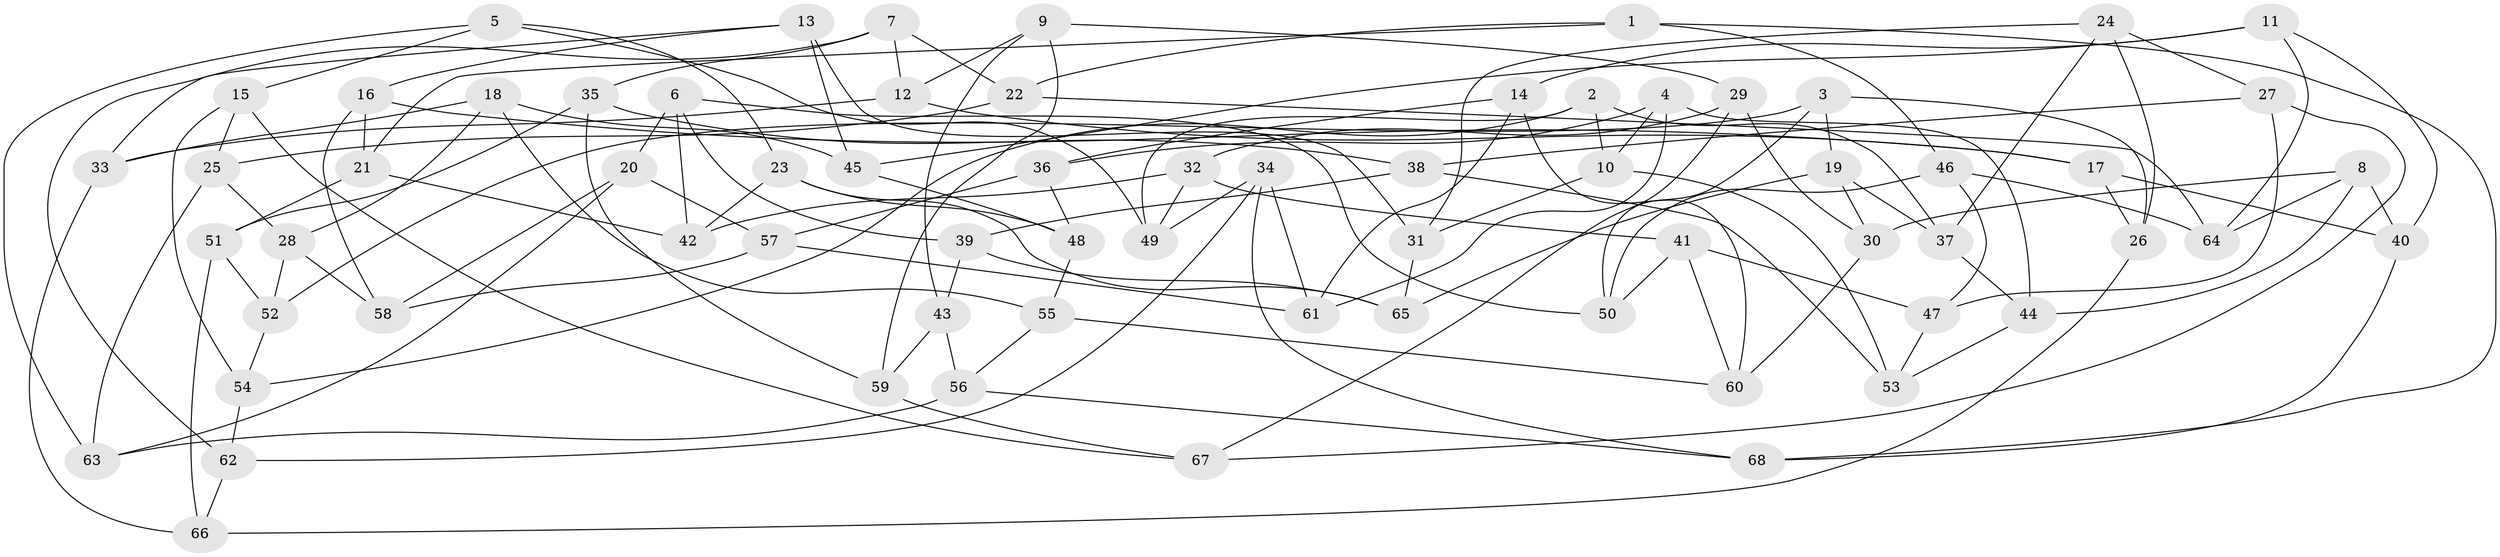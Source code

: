 // Generated by graph-tools (version 1.1) at 2025/57/03/09/25 04:57:41]
// undirected, 68 vertices, 136 edges
graph export_dot {
graph [start="1"]
  node [color=gray90,style=filled];
  1;
  2;
  3;
  4;
  5;
  6;
  7;
  8;
  9;
  10;
  11;
  12;
  13;
  14;
  15;
  16;
  17;
  18;
  19;
  20;
  21;
  22;
  23;
  24;
  25;
  26;
  27;
  28;
  29;
  30;
  31;
  32;
  33;
  34;
  35;
  36;
  37;
  38;
  39;
  40;
  41;
  42;
  43;
  44;
  45;
  46;
  47;
  48;
  49;
  50;
  51;
  52;
  53;
  54;
  55;
  56;
  57;
  58;
  59;
  60;
  61;
  62;
  63;
  64;
  65;
  66;
  67;
  68;
  1 -- 68;
  1 -- 21;
  1 -- 46;
  1 -- 22;
  2 -- 49;
  2 -- 10;
  2 -- 37;
  2 -- 54;
  3 -- 52;
  3 -- 26;
  3 -- 50;
  3 -- 19;
  4 -- 44;
  4 -- 10;
  4 -- 36;
  4 -- 61;
  5 -- 15;
  5 -- 49;
  5 -- 23;
  5 -- 63;
  6 -- 50;
  6 -- 39;
  6 -- 42;
  6 -- 20;
  7 -- 35;
  7 -- 12;
  7 -- 62;
  7 -- 22;
  8 -- 40;
  8 -- 64;
  8 -- 44;
  8 -- 30;
  9 -- 59;
  9 -- 29;
  9 -- 43;
  9 -- 12;
  10 -- 53;
  10 -- 31;
  11 -- 64;
  11 -- 40;
  11 -- 14;
  11 -- 45;
  12 -- 33;
  12 -- 17;
  13 -- 31;
  13 -- 16;
  13 -- 45;
  13 -- 33;
  14 -- 61;
  14 -- 36;
  14 -- 60;
  15 -- 54;
  15 -- 25;
  15 -- 67;
  16 -- 21;
  16 -- 17;
  16 -- 58;
  17 -- 40;
  17 -- 26;
  18 -- 28;
  18 -- 33;
  18 -- 45;
  18 -- 55;
  19 -- 37;
  19 -- 30;
  19 -- 65;
  20 -- 63;
  20 -- 57;
  20 -- 58;
  21 -- 51;
  21 -- 42;
  22 -- 64;
  22 -- 25;
  23 -- 48;
  23 -- 42;
  23 -- 65;
  24 -- 37;
  24 -- 27;
  24 -- 31;
  24 -- 26;
  25 -- 28;
  25 -- 63;
  26 -- 66;
  27 -- 47;
  27 -- 67;
  27 -- 38;
  28 -- 58;
  28 -- 52;
  29 -- 67;
  29 -- 30;
  29 -- 32;
  30 -- 60;
  31 -- 65;
  32 -- 49;
  32 -- 41;
  32 -- 42;
  33 -- 66;
  34 -- 62;
  34 -- 49;
  34 -- 61;
  34 -- 68;
  35 -- 51;
  35 -- 59;
  35 -- 38;
  36 -- 57;
  36 -- 48;
  37 -- 44;
  38 -- 53;
  38 -- 39;
  39 -- 43;
  39 -- 65;
  40 -- 68;
  41 -- 50;
  41 -- 47;
  41 -- 60;
  43 -- 56;
  43 -- 59;
  44 -- 53;
  45 -- 48;
  46 -- 50;
  46 -- 64;
  46 -- 47;
  47 -- 53;
  48 -- 55;
  51 -- 66;
  51 -- 52;
  52 -- 54;
  54 -- 62;
  55 -- 56;
  55 -- 60;
  56 -- 63;
  56 -- 68;
  57 -- 58;
  57 -- 61;
  59 -- 67;
  62 -- 66;
}
